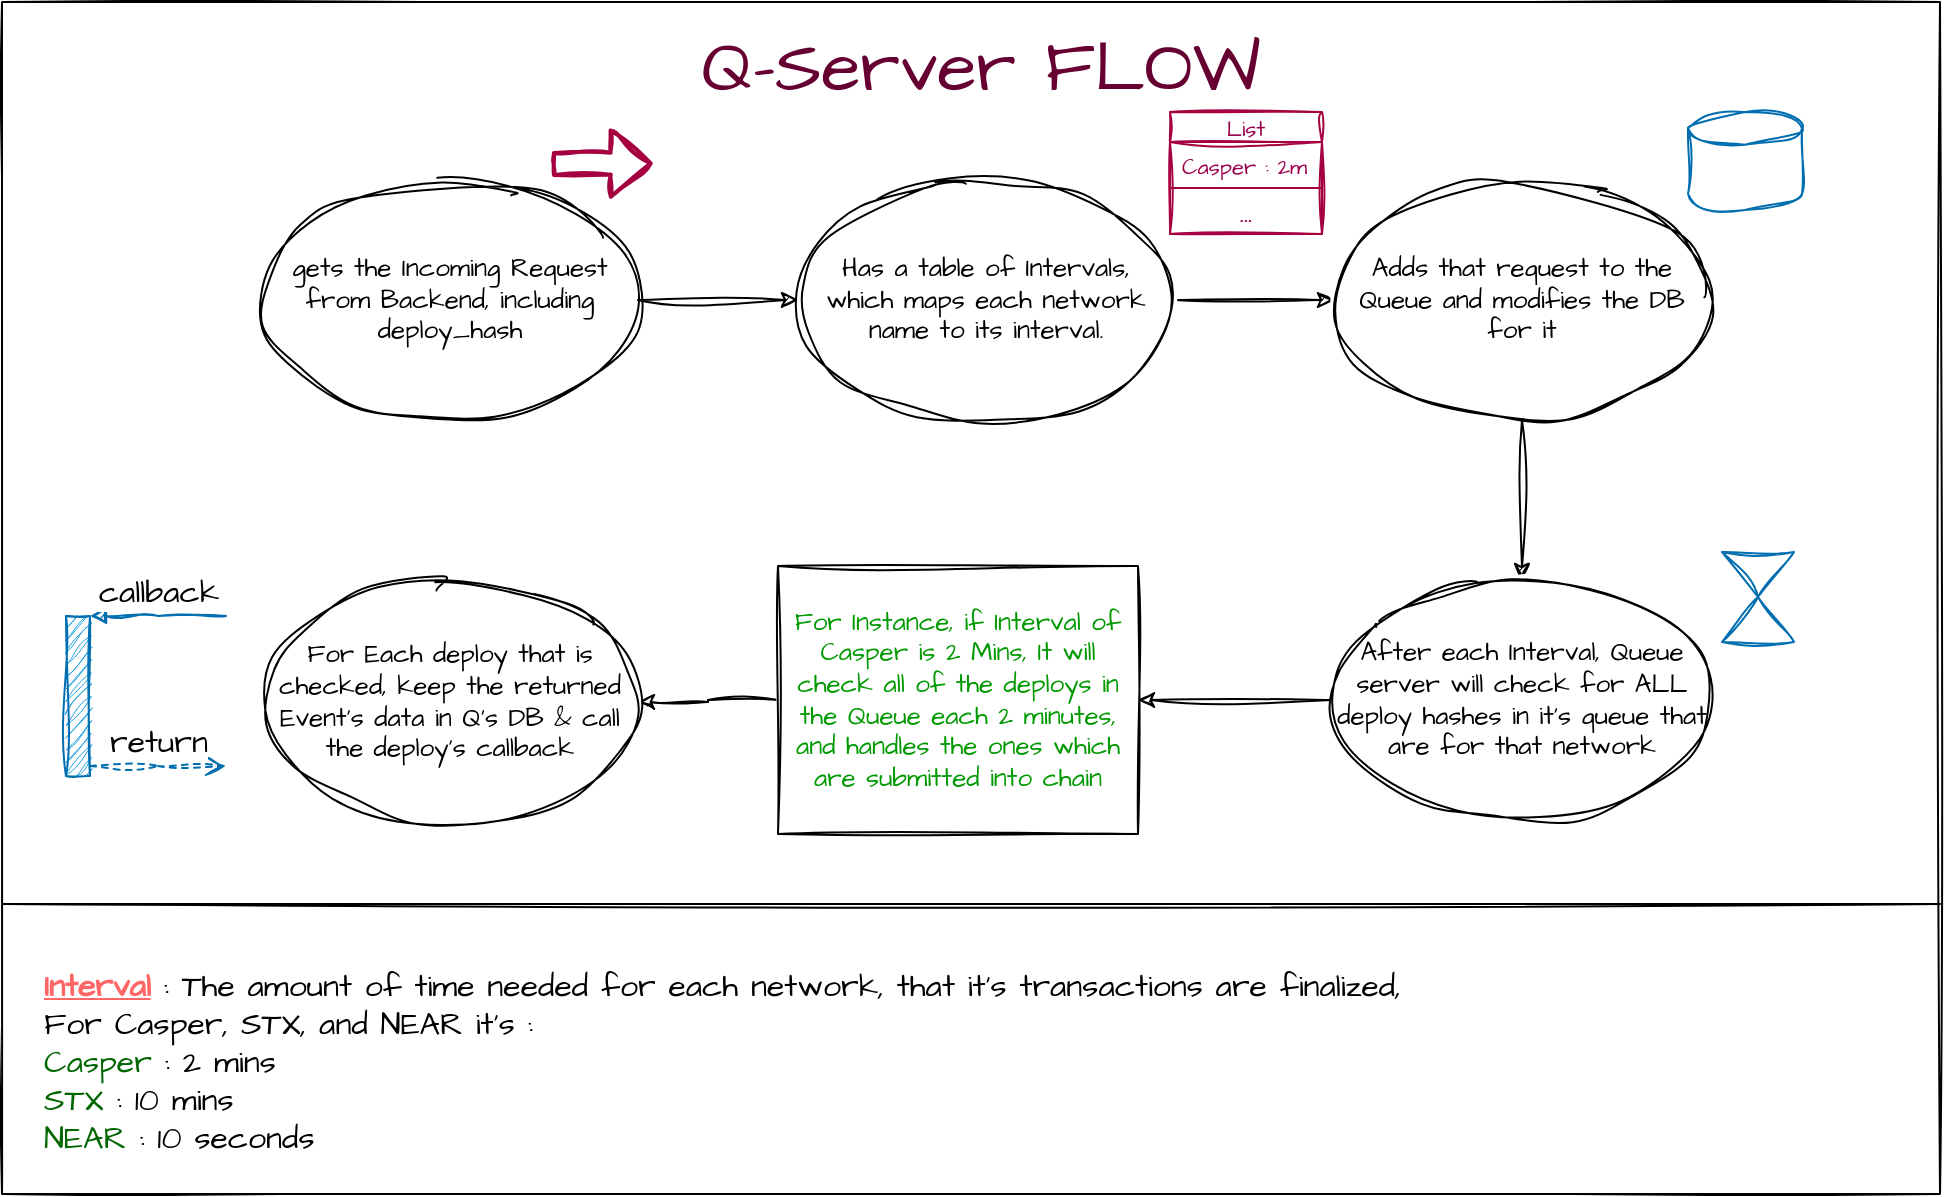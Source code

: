 <mxfile version="21.2.3" type="github">
  <diagram name="Page-1" id="OLOhkXiSuJ2QiRXnVus5">
    <mxGraphModel dx="1595" dy="630" grid="0" gridSize="10" guides="1" tooltips="1" connect="1" arrows="1" fold="1" page="0" pageScale="1" pageWidth="827" pageHeight="1169" math="0" shadow="0">
      <root>
        <mxCell id="0" />
        <mxCell id="1" parent="0" />
        <mxCell id="kt9dFIgQAJ27Sunk41An-1" value="" style="rounded=0;whiteSpace=wrap;html=1;sketch=1;hachureGap=4;jiggle=2;curveFitting=1;fontFamily=Architects Daughter;fontSource=https%3A%2F%2Ffonts.googleapis.com%2Fcss%3Ffamily%3DArchitects%2BDaughter;fontSize=20;" vertex="1" parent="1">
          <mxGeometry x="-151" y="18" width="969" height="596" as="geometry" />
        </mxCell>
        <mxCell id="kt9dFIgQAJ27Sunk41An-2" value="Q-Server FLOW" style="text;html=1;align=center;verticalAlign=middle;resizable=0;points=[];autosize=1;strokeColor=none;fillColor=none;fontSize=36;fontFamily=Architects Daughter;fontColor=#660033;" vertex="1" parent="1">
          <mxGeometry x="188.5" y="23" width="298" height="55" as="geometry" />
        </mxCell>
        <mxCell id="kt9dFIgQAJ27Sunk41An-5" value="" style="edgeStyle=orthogonalEdgeStyle;rounded=0;sketch=1;hachureGap=4;jiggle=2;curveFitting=1;orthogonalLoop=1;jettySize=auto;html=1;fontFamily=Architects Daughter;fontSource=https%3A%2F%2Ffonts.googleapis.com%2Fcss%3Ffamily%3DArchitects%2BDaughter;fontSize=16;" edge="1" parent="1" source="kt9dFIgQAJ27Sunk41An-3" target="kt9dFIgQAJ27Sunk41An-4">
          <mxGeometry relative="1" as="geometry" />
        </mxCell>
        <mxCell id="kt9dFIgQAJ27Sunk41An-3" value="&lt;font style=&quot;font-size: 13px;&quot;&gt;gets the Incoming Request from Backend, including deploy_hash&lt;/font&gt;" style="ellipse;whiteSpace=wrap;html=1;sketch=1;hachureGap=4;jiggle=2;curveFitting=1;fontFamily=Architects Daughter;fontSource=https%3A%2F%2Ffonts.googleapis.com%2Fcss%3Ffamily%3DArchitects%2BDaughter;fontSize=13;" vertex="1" parent="1">
          <mxGeometry x="-21" y="107" width="188" height="120" as="geometry" />
        </mxCell>
        <mxCell id="kt9dFIgQAJ27Sunk41An-7" value="" style="edgeStyle=orthogonalEdgeStyle;rounded=0;sketch=1;hachureGap=4;jiggle=2;curveFitting=1;orthogonalLoop=1;jettySize=auto;html=1;fontFamily=Architects Daughter;fontSource=https%3A%2F%2Ffonts.googleapis.com%2Fcss%3Ffamily%3DArchitects%2BDaughter;fontSize=16;" edge="1" parent="1" source="kt9dFIgQAJ27Sunk41An-4" target="kt9dFIgQAJ27Sunk41An-6">
          <mxGeometry relative="1" as="geometry" />
        </mxCell>
        <mxCell id="kt9dFIgQAJ27Sunk41An-4" value="&lt;font style=&quot;font-size: 13px;&quot;&gt;Has a table of Intervals, &lt;br&gt;which maps each network name to its interval.&lt;/font&gt;" style="ellipse;whiteSpace=wrap;html=1;sketch=1;hachureGap=4;jiggle=2;curveFitting=1;fontFamily=Architects Daughter;fontSource=https%3A%2F%2Ffonts.googleapis.com%2Fcss%3Ffamily%3DArchitects%2BDaughter;fontSize=13;" vertex="1" parent="1">
          <mxGeometry x="247" y="107" width="188" height="120" as="geometry" />
        </mxCell>
        <mxCell id="kt9dFIgQAJ27Sunk41An-9" value="" style="edgeStyle=orthogonalEdgeStyle;rounded=0;sketch=1;hachureGap=4;jiggle=2;curveFitting=1;orthogonalLoop=1;jettySize=auto;html=1;fontFamily=Architects Daughter;fontSource=https%3A%2F%2Ffonts.googleapis.com%2Fcss%3Ffamily%3DArchitects%2BDaughter;fontSize=16;" edge="1" parent="1" source="kt9dFIgQAJ27Sunk41An-6" target="kt9dFIgQAJ27Sunk41An-8">
          <mxGeometry relative="1" as="geometry" />
        </mxCell>
        <mxCell id="kt9dFIgQAJ27Sunk41An-6" value="Adds that request to the Queue and modifies the DB for it" style="ellipse;whiteSpace=wrap;html=1;sketch=1;hachureGap=4;jiggle=2;curveFitting=1;fontFamily=Architects Daughter;fontSource=https%3A%2F%2Ffonts.googleapis.com%2Fcss%3Ffamily%3DArchitects%2BDaughter;fontSize=13;" vertex="1" parent="1">
          <mxGeometry x="515" y="107" width="188" height="120" as="geometry" />
        </mxCell>
        <mxCell id="kt9dFIgQAJ27Sunk41An-11" value="" style="edgeStyle=orthogonalEdgeStyle;rounded=0;sketch=1;hachureGap=4;jiggle=2;curveFitting=1;orthogonalLoop=1;jettySize=auto;html=1;fontFamily=Architects Daughter;fontSource=https%3A%2F%2Ffonts.googleapis.com%2Fcss%3Ffamily%3DArchitects%2BDaughter;fontSize=16;" edge="1" parent="1" source="kt9dFIgQAJ27Sunk41An-8" target="kt9dFIgQAJ27Sunk41An-10">
          <mxGeometry relative="1" as="geometry" />
        </mxCell>
        <mxCell id="kt9dFIgQAJ27Sunk41An-8" value="After each Interval, Queue server will check for ALL deploy hashes in it&#39;s queue that are for that network" style="ellipse;whiteSpace=wrap;html=1;sketch=1;hachureGap=4;jiggle=2;curveFitting=1;fontFamily=Architects Daughter;fontSource=https%3A%2F%2Ffonts.googleapis.com%2Fcss%3Ffamily%3DArchitects%2BDaughter;fontSize=13;" vertex="1" parent="1">
          <mxGeometry x="515" y="307" width="188" height="120" as="geometry" />
        </mxCell>
        <mxCell id="kt9dFIgQAJ27Sunk41An-15" style="edgeStyle=orthogonalEdgeStyle;rounded=0;sketch=1;hachureGap=4;jiggle=2;curveFitting=1;orthogonalLoop=1;jettySize=auto;html=1;entryX=1;entryY=0.5;entryDx=0;entryDy=0;fontFamily=Architects Daughter;fontSource=https%3A%2F%2Ffonts.googleapis.com%2Fcss%3Ffamily%3DArchitects%2BDaughter;fontSize=16;" edge="1" parent="1" source="kt9dFIgQAJ27Sunk41An-10" target="kt9dFIgQAJ27Sunk41An-14">
          <mxGeometry relative="1" as="geometry" />
        </mxCell>
        <mxCell id="kt9dFIgQAJ27Sunk41An-10" value="&lt;font color=&quot;#009900&quot;&gt;For Instance, if Interval of Casper is 2 Mins, It will check all of the deploys in the Queue each 2 minutes, and handles the ones which are submitted into chain&lt;/font&gt;" style="whiteSpace=wrap;html=1;fontSize=13;fontFamily=Architects Daughter;sketch=1;hachureGap=4;jiggle=2;curveFitting=1;fontSource=https%3A%2F%2Ffonts.googleapis.com%2Fcss%3Ffamily%3DArchitects%2BDaughter;" vertex="1" parent="1">
          <mxGeometry x="237" y="300" width="180" height="134" as="geometry" />
        </mxCell>
        <mxCell id="kt9dFIgQAJ27Sunk41An-12" value="" style="endArrow=none;html=1;rounded=0;sketch=1;hachureGap=4;jiggle=2;curveFitting=1;fontFamily=Architects Daughter;fontSource=https%3A%2F%2Ffonts.googleapis.com%2Fcss%3Ffamily%3DArchitects%2BDaughter;fontSize=16;exitX=0;exitY=0.75;exitDx=0;exitDy=0;entryX=1;entryY=0.75;entryDx=0;entryDy=0;" edge="1" parent="1">
          <mxGeometry width="50" height="50" relative="1" as="geometry">
            <mxPoint x="-151" y="469" as="sourcePoint" />
            <mxPoint x="818" y="469" as="targetPoint" />
          </mxGeometry>
        </mxCell>
        <mxCell id="kt9dFIgQAJ27Sunk41An-13" value="&lt;font color=&quot;#ff6666&quot;&gt;&lt;b&gt;&lt;u&gt;Interval&lt;/u&gt;&lt;/b&gt; &lt;/font&gt;: The amount of time needed for each network, that it&#39;s transactions are finalized, &lt;br style=&quot;font-size: 16px;&quot;&gt;For Casper, STX, and NEAR it&#39;s :&amp;nbsp;&lt;br style=&quot;font-size: 16px;&quot;&gt;&lt;font color=&quot;#006600&quot;&gt;Casper &lt;/font&gt;: 2 mins&lt;br style=&quot;font-size: 16px;&quot;&gt;&lt;font color=&quot;#006600&quot;&gt;STX &lt;/font&gt;: 10 mins&lt;br style=&quot;font-size: 16px;&quot;&gt;&lt;div style=&quot;font-size: 16px;&quot;&gt;&lt;span style=&quot;background-color: initial; font-size: 16px;&quot;&gt;&lt;font color=&quot;#006600&quot;&gt;NEAR &lt;/font&gt;: 10 seconds&lt;/span&gt;&lt;/div&gt;" style="text;html=1;align=left;verticalAlign=middle;resizable=0;points=[];autosize=1;strokeColor=none;fillColor=none;fontSize=16;fontFamily=Architects Daughter;" vertex="1" parent="1">
          <mxGeometry x="-132" y="494" width="696" height="108" as="geometry" />
        </mxCell>
        <mxCell id="kt9dFIgQAJ27Sunk41An-14" value="For Each deploy that is checked, keep the returned Event&#39;s data in Q&#39;s DB &amp;amp; call the deploy&#39;s callback" style="ellipse;whiteSpace=wrap;html=1;sketch=1;hachureGap=4;jiggle=2;curveFitting=1;fontFamily=Architects Daughter;fontSource=https%3A%2F%2Ffonts.googleapis.com%2Fcss%3Ffamily%3DArchitects%2BDaughter;fontSize=13;" vertex="1" parent="1">
          <mxGeometry x="-21" y="308" width="188" height="120" as="geometry" />
        </mxCell>
        <mxCell id="kt9dFIgQAJ27Sunk41An-16" value="" style="shape=flexArrow;endArrow=classic;html=1;rounded=0;sketch=1;hachureGap=4;jiggle=2;curveFitting=1;fontFamily=Architects Daughter;fontSource=https%3A%2F%2Ffonts.googleapis.com%2Fcss%3Ffamily%3DArchitects%2BDaughter;fontSize=16;entryX=0.15;entryY=0.169;entryDx=0;entryDy=0;entryPerimeter=0;fillColor=none;strokeColor=#A50040;strokeWidth=2;" edge="1" parent="1">
          <mxGeometry width="50" height="50" relative="1" as="geometry">
            <mxPoint x="124" y="99" as="sourcePoint" />
            <mxPoint x="174.35" y="98.724" as="targetPoint" />
          </mxGeometry>
        </mxCell>
        <mxCell id="kt9dFIgQAJ27Sunk41An-17" value="&lt;font color=&quot;#99004d&quot;&gt;List&lt;/font&gt;" style="swimlane;fontStyle=0;childLayout=stackLayout;horizontal=1;startSize=15;horizontalStack=0;resizeParent=1;resizeParentMax=0;resizeLast=0;collapsible=1;marginBottom=0;whiteSpace=wrap;html=1;sketch=1;hachureGap=4;jiggle=2;curveFitting=1;fontFamily=Architects Daughter;fontSource=https%3A%2F%2Ffonts.googleapis.com%2Fcss%3Ffamily%3DArchitects%2BDaughter;fontSize=11;fillColor=none;fontColor=#121212;strokeColor=#A50040;" vertex="1" parent="1">
          <mxGeometry x="433" y="73" width="76" height="61" as="geometry" />
        </mxCell>
        <mxCell id="kt9dFIgQAJ27Sunk41An-18" value="Casper : 2m" style="text;strokeColor=#A50040;fillColor=none;align=left;verticalAlign=middle;spacingLeft=4;spacingRight=4;overflow=hidden;points=[[0,0.5],[1,0.5]];portConstraint=eastwest;rotatable=0;whiteSpace=wrap;html=1;fontSize=11;fontFamily=Architects Daughter;fontColor=#99004D;" vertex="1" parent="kt9dFIgQAJ27Sunk41An-17">
          <mxGeometry y="15" width="76" height="23" as="geometry" />
        </mxCell>
        <mxCell id="kt9dFIgQAJ27Sunk41An-19" value="&lt;font style=&quot;font-size: 15px;&quot;&gt;...&lt;/font&gt;" style="text;strokeColor=#A50040;fillColor=none;align=center;verticalAlign=middle;spacingLeft=4;spacingRight=4;overflow=hidden;points=[[0,0.5],[1,0.5]];portConstraint=eastwest;rotatable=0;whiteSpace=wrap;html=1;fontSize=11;fontFamily=Architects Daughter;fontColor=#99004D;" vertex="1" parent="kt9dFIgQAJ27Sunk41An-17">
          <mxGeometry y="38" width="76" height="23" as="geometry" />
        </mxCell>
        <mxCell id="kt9dFIgQAJ27Sunk41An-23" value="+" style="strokeWidth=1;html=1;shape=mxgraph.flowchart.database;whiteSpace=wrap;sketch=1;hachureGap=4;jiggle=2;curveFitting=1;fontFamily=Architects Daughter;fontSource=https%3A%2F%2Ffonts.googleapis.com%2Fcss%3Ffamily%3DArchitects%2BDaughter;fontSize=20;fillColor=none;fontColor=#ffffff;strokeColor=#006EAF;" vertex="1" parent="1">
          <mxGeometry x="692" y="73" width="57" height="49" as="geometry" />
        </mxCell>
        <mxCell id="kt9dFIgQAJ27Sunk41An-24" value="" style="shape=collate;html=1;sketch=1;hachureGap=4;jiggle=2;curveFitting=1;fontFamily=Architects Daughter;fontSource=https%3A%2F%2Ffonts.googleapis.com%2Fcss%3Ffamily%3DArchitects%2BDaughter;fontSize=20;fillColor=none;fontColor=#ffffff;strokeColor=#006EAF;" vertex="1" parent="1">
          <mxGeometry x="709" y="293" width="36" height="45" as="geometry" />
        </mxCell>
        <mxCell id="kt9dFIgQAJ27Sunk41An-29" value="" style="html=1;points=[];perimeter=orthogonalPerimeter;outlineConnect=0;targetShapes=umlLifeline;portConstraint=eastwest;newEdgeStyle={&quot;edgeStyle&quot;:&quot;elbowEdgeStyle&quot;,&quot;elbow&quot;:&quot;vertical&quot;,&quot;curved&quot;:0,&quot;rounded&quot;:0};sketch=1;hachureGap=4;jiggle=2;curveFitting=1;fontFamily=Architects Daughter;fontSource=https%3A%2F%2Ffonts.googleapis.com%2Fcss%3Ffamily%3DArchitects%2BDaughter;fontSize=20;fillColor=#1ba1e2;fontColor=#ffffff;strokeColor=#006EAF;" vertex="1" parent="1">
          <mxGeometry x="-119" y="325" width="12" height="80" as="geometry" />
        </mxCell>
        <mxCell id="kt9dFIgQAJ27Sunk41An-30" value="callback" style="html=1;verticalAlign=bottom;endArrow=block;edgeStyle=elbowEdgeStyle;elbow=vertical;curved=0;rounded=0;sketch=1;hachureGap=4;jiggle=2;curveFitting=1;fontFamily=Architects Daughter;fontSource=https%3A%2F%2Ffonts.googleapis.com%2Fcss%3Ffamily%3DArchitects%2BDaughter;fontSize=16;fillColor=#1ba1e2;strokeColor=#006EAF;" edge="1" target="kt9dFIgQAJ27Sunk41An-29" parent="1">
          <mxGeometry relative="1" as="geometry">
            <mxPoint x="-39" y="325" as="sourcePoint" />
          </mxGeometry>
        </mxCell>
        <mxCell id="kt9dFIgQAJ27Sunk41An-31" value="return" style="html=1;verticalAlign=bottom;endArrow=open;dashed=1;endSize=8;edgeStyle=elbowEdgeStyle;elbow=vertical;curved=0;rounded=0;sketch=1;hachureGap=4;jiggle=2;curveFitting=1;fontFamily=Architects Daughter;fontSource=https%3A%2F%2Ffonts.googleapis.com%2Fcss%3Ffamily%3DArchitects%2BDaughter;fontSize=16;fillColor=#1ba1e2;strokeColor=#006EAF;" edge="1" source="kt9dFIgQAJ27Sunk41An-29" parent="1">
          <mxGeometry relative="1" as="geometry">
            <mxPoint x="-39" y="400" as="targetPoint" />
          </mxGeometry>
        </mxCell>
      </root>
    </mxGraphModel>
  </diagram>
</mxfile>
